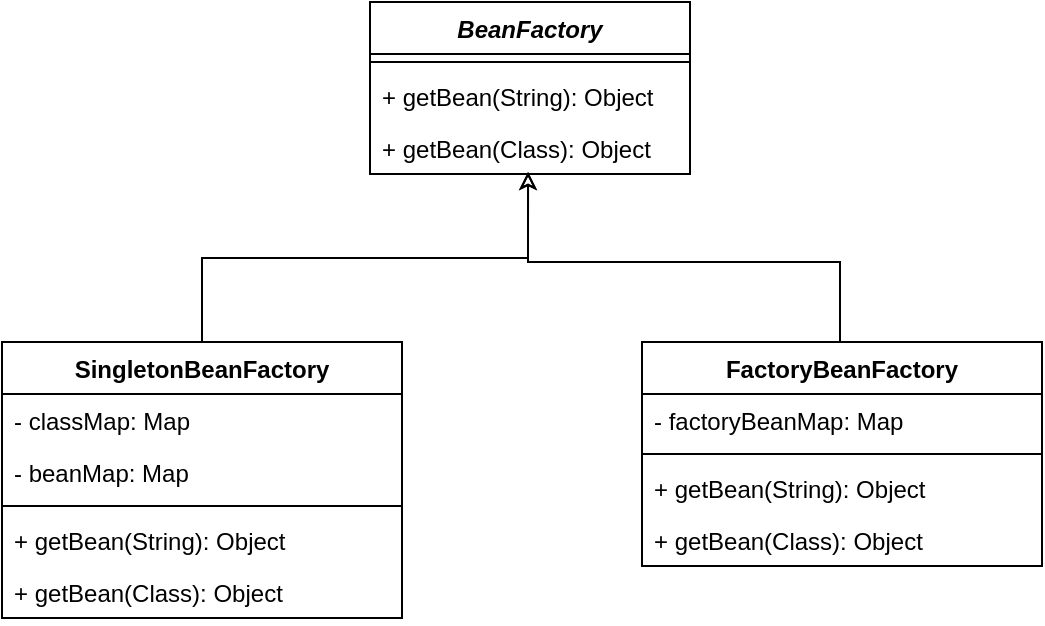 <mxfile version="15.8.7" type="device"><diagram id="5GNnp09Q9La34zV4E91e" name="第 1 页"><mxGraphModel dx="1106" dy="852" grid="1" gridSize="10" guides="1" tooltips="1" connect="1" arrows="1" fold="1" page="1" pageScale="1" pageWidth="827" pageHeight="1169" math="0" shadow="0"><root><mxCell id="0"/><mxCell id="1" parent="0"/><mxCell id="w0XvTxn56ngbH-zI5zJD-2" value="BeanFactory" style="swimlane;fontStyle=3;align=center;verticalAlign=top;childLayout=stackLayout;horizontal=1;startSize=26;horizontalStack=0;resizeParent=1;resizeParentMax=0;resizeLast=0;collapsible=1;marginBottom=0;" vertex="1" parent="1"><mxGeometry x="334" y="270" width="160" height="86" as="geometry"/></mxCell><mxCell id="w0XvTxn56ngbH-zI5zJD-5" value="" style="line;strokeWidth=1;fillColor=none;align=left;verticalAlign=middle;spacingTop=-1;spacingLeft=3;spacingRight=3;rotatable=0;labelPosition=right;points=[];portConstraint=eastwest;" vertex="1" parent="w0XvTxn56ngbH-zI5zJD-2"><mxGeometry y="26" width="160" height="8" as="geometry"/></mxCell><mxCell id="w0XvTxn56ngbH-zI5zJD-6" value="+ getBean(String): Object" style="text;strokeColor=none;fillColor=none;align=left;verticalAlign=top;spacingLeft=4;spacingRight=4;overflow=hidden;rotatable=0;points=[[0,0.5],[1,0.5]];portConstraint=eastwest;" vertex="1" parent="w0XvTxn56ngbH-zI5zJD-2"><mxGeometry y="34" width="160" height="26" as="geometry"/></mxCell><mxCell id="w0XvTxn56ngbH-zI5zJD-7" value="+ getBean(Class): Object" style="text;strokeColor=none;fillColor=none;align=left;verticalAlign=top;spacingLeft=4;spacingRight=4;overflow=hidden;rotatable=0;points=[[0,0.5],[1,0.5]];portConstraint=eastwest;" vertex="1" parent="w0XvTxn56ngbH-zI5zJD-2"><mxGeometry y="60" width="160" height="26" as="geometry"/></mxCell><mxCell id="w0XvTxn56ngbH-zI5zJD-20" style="edgeStyle=orthogonalEdgeStyle;rounded=0;orthogonalLoop=1;jettySize=auto;html=1;exitX=0.5;exitY=0;exitDx=0;exitDy=0;entryX=0.494;entryY=0.962;entryDx=0;entryDy=0;entryPerimeter=0;endFill=0;" edge="1" parent="1" source="w0XvTxn56ngbH-zI5zJD-8" target="w0XvTxn56ngbH-zI5zJD-7"><mxGeometry relative="1" as="geometry"/></mxCell><mxCell id="w0XvTxn56ngbH-zI5zJD-8" value="SingletonBeanFactory" style="swimlane;fontStyle=1;align=center;verticalAlign=top;childLayout=stackLayout;horizontal=1;startSize=26;horizontalStack=0;resizeParent=1;resizeParentMax=0;resizeLast=0;collapsible=1;marginBottom=0;" vertex="1" parent="1"><mxGeometry x="150" y="440" width="200" height="138" as="geometry"/></mxCell><mxCell id="w0XvTxn56ngbH-zI5zJD-9" value="- classMap: Map" style="text;strokeColor=none;fillColor=none;align=left;verticalAlign=top;spacingLeft=4;spacingRight=4;overflow=hidden;rotatable=0;points=[[0,0.5],[1,0.5]];portConstraint=eastwest;" vertex="1" parent="w0XvTxn56ngbH-zI5zJD-8"><mxGeometry y="26" width="200" height="26" as="geometry"/></mxCell><mxCell id="w0XvTxn56ngbH-zI5zJD-10" value="- beanMap: Map" style="text;strokeColor=none;fillColor=none;align=left;verticalAlign=top;spacingLeft=4;spacingRight=4;overflow=hidden;rotatable=0;points=[[0,0.5],[1,0.5]];portConstraint=eastwest;" vertex="1" parent="w0XvTxn56ngbH-zI5zJD-8"><mxGeometry y="52" width="200" height="26" as="geometry"/></mxCell><mxCell id="w0XvTxn56ngbH-zI5zJD-11" value="" style="line;strokeWidth=1;fillColor=none;align=left;verticalAlign=middle;spacingTop=-1;spacingLeft=3;spacingRight=3;rotatable=0;labelPosition=right;points=[];portConstraint=eastwest;" vertex="1" parent="w0XvTxn56ngbH-zI5zJD-8"><mxGeometry y="78" width="200" height="8" as="geometry"/></mxCell><mxCell id="w0XvTxn56ngbH-zI5zJD-12" value="+ getBean(String): Object" style="text;strokeColor=none;fillColor=none;align=left;verticalAlign=top;spacingLeft=4;spacingRight=4;overflow=hidden;rotatable=0;points=[[0,0.5],[1,0.5]];portConstraint=eastwest;" vertex="1" parent="w0XvTxn56ngbH-zI5zJD-8"><mxGeometry y="86" width="200" height="26" as="geometry"/></mxCell><mxCell id="w0XvTxn56ngbH-zI5zJD-13" value="+ getBean(Class): Object" style="text;strokeColor=none;fillColor=none;align=left;verticalAlign=top;spacingLeft=4;spacingRight=4;overflow=hidden;rotatable=0;points=[[0,0.5],[1,0.5]];portConstraint=eastwest;" vertex="1" parent="w0XvTxn56ngbH-zI5zJD-8"><mxGeometry y="112" width="200" height="26" as="geometry"/></mxCell><mxCell id="w0XvTxn56ngbH-zI5zJD-22" style="edgeStyle=orthogonalEdgeStyle;rounded=0;orthogonalLoop=1;jettySize=auto;html=1;endFill=0;exitX=0.5;exitY=0;exitDx=0;exitDy=0;" edge="1" parent="1"><mxGeometry relative="1" as="geometry"><mxPoint x="570" y="440" as="sourcePoint"/><mxPoint x="413" y="355" as="targetPoint"/><Array as="points"><mxPoint x="569" y="440"/><mxPoint x="569" y="400"/><mxPoint x="413" y="400"/></Array></mxGeometry></mxCell><mxCell id="w0XvTxn56ngbH-zI5zJD-14" value="FactoryBeanFactory" style="swimlane;fontStyle=1;align=center;verticalAlign=top;childLayout=stackLayout;horizontal=1;startSize=26;horizontalStack=0;resizeParent=1;resizeParentMax=0;resizeLast=0;collapsible=1;marginBottom=0;" vertex="1" parent="1"><mxGeometry x="470" y="440" width="200" height="112" as="geometry"/></mxCell><mxCell id="w0XvTxn56ngbH-zI5zJD-16" value="- factoryBeanMap: Map" style="text;strokeColor=none;fillColor=none;align=left;verticalAlign=top;spacingLeft=4;spacingRight=4;overflow=hidden;rotatable=0;points=[[0,0.5],[1,0.5]];portConstraint=eastwest;" vertex="1" parent="w0XvTxn56ngbH-zI5zJD-14"><mxGeometry y="26" width="200" height="26" as="geometry"/></mxCell><mxCell id="w0XvTxn56ngbH-zI5zJD-17" value="" style="line;strokeWidth=1;fillColor=none;align=left;verticalAlign=middle;spacingTop=-1;spacingLeft=3;spacingRight=3;rotatable=0;labelPosition=right;points=[];portConstraint=eastwest;" vertex="1" parent="w0XvTxn56ngbH-zI5zJD-14"><mxGeometry y="52" width="200" height="8" as="geometry"/></mxCell><mxCell id="w0XvTxn56ngbH-zI5zJD-18" value="+ getBean(String): Object" style="text;strokeColor=none;fillColor=none;align=left;verticalAlign=top;spacingLeft=4;spacingRight=4;overflow=hidden;rotatable=0;points=[[0,0.5],[1,0.5]];portConstraint=eastwest;" vertex="1" parent="w0XvTxn56ngbH-zI5zJD-14"><mxGeometry y="60" width="200" height="26" as="geometry"/></mxCell><mxCell id="w0XvTxn56ngbH-zI5zJD-19" value="+ getBean(Class): Object" style="text;strokeColor=none;fillColor=none;align=left;verticalAlign=top;spacingLeft=4;spacingRight=4;overflow=hidden;rotatable=0;points=[[0,0.5],[1,0.5]];portConstraint=eastwest;" vertex="1" parent="w0XvTxn56ngbH-zI5zJD-14"><mxGeometry y="86" width="200" height="26" as="geometry"/></mxCell></root></mxGraphModel></diagram></mxfile>